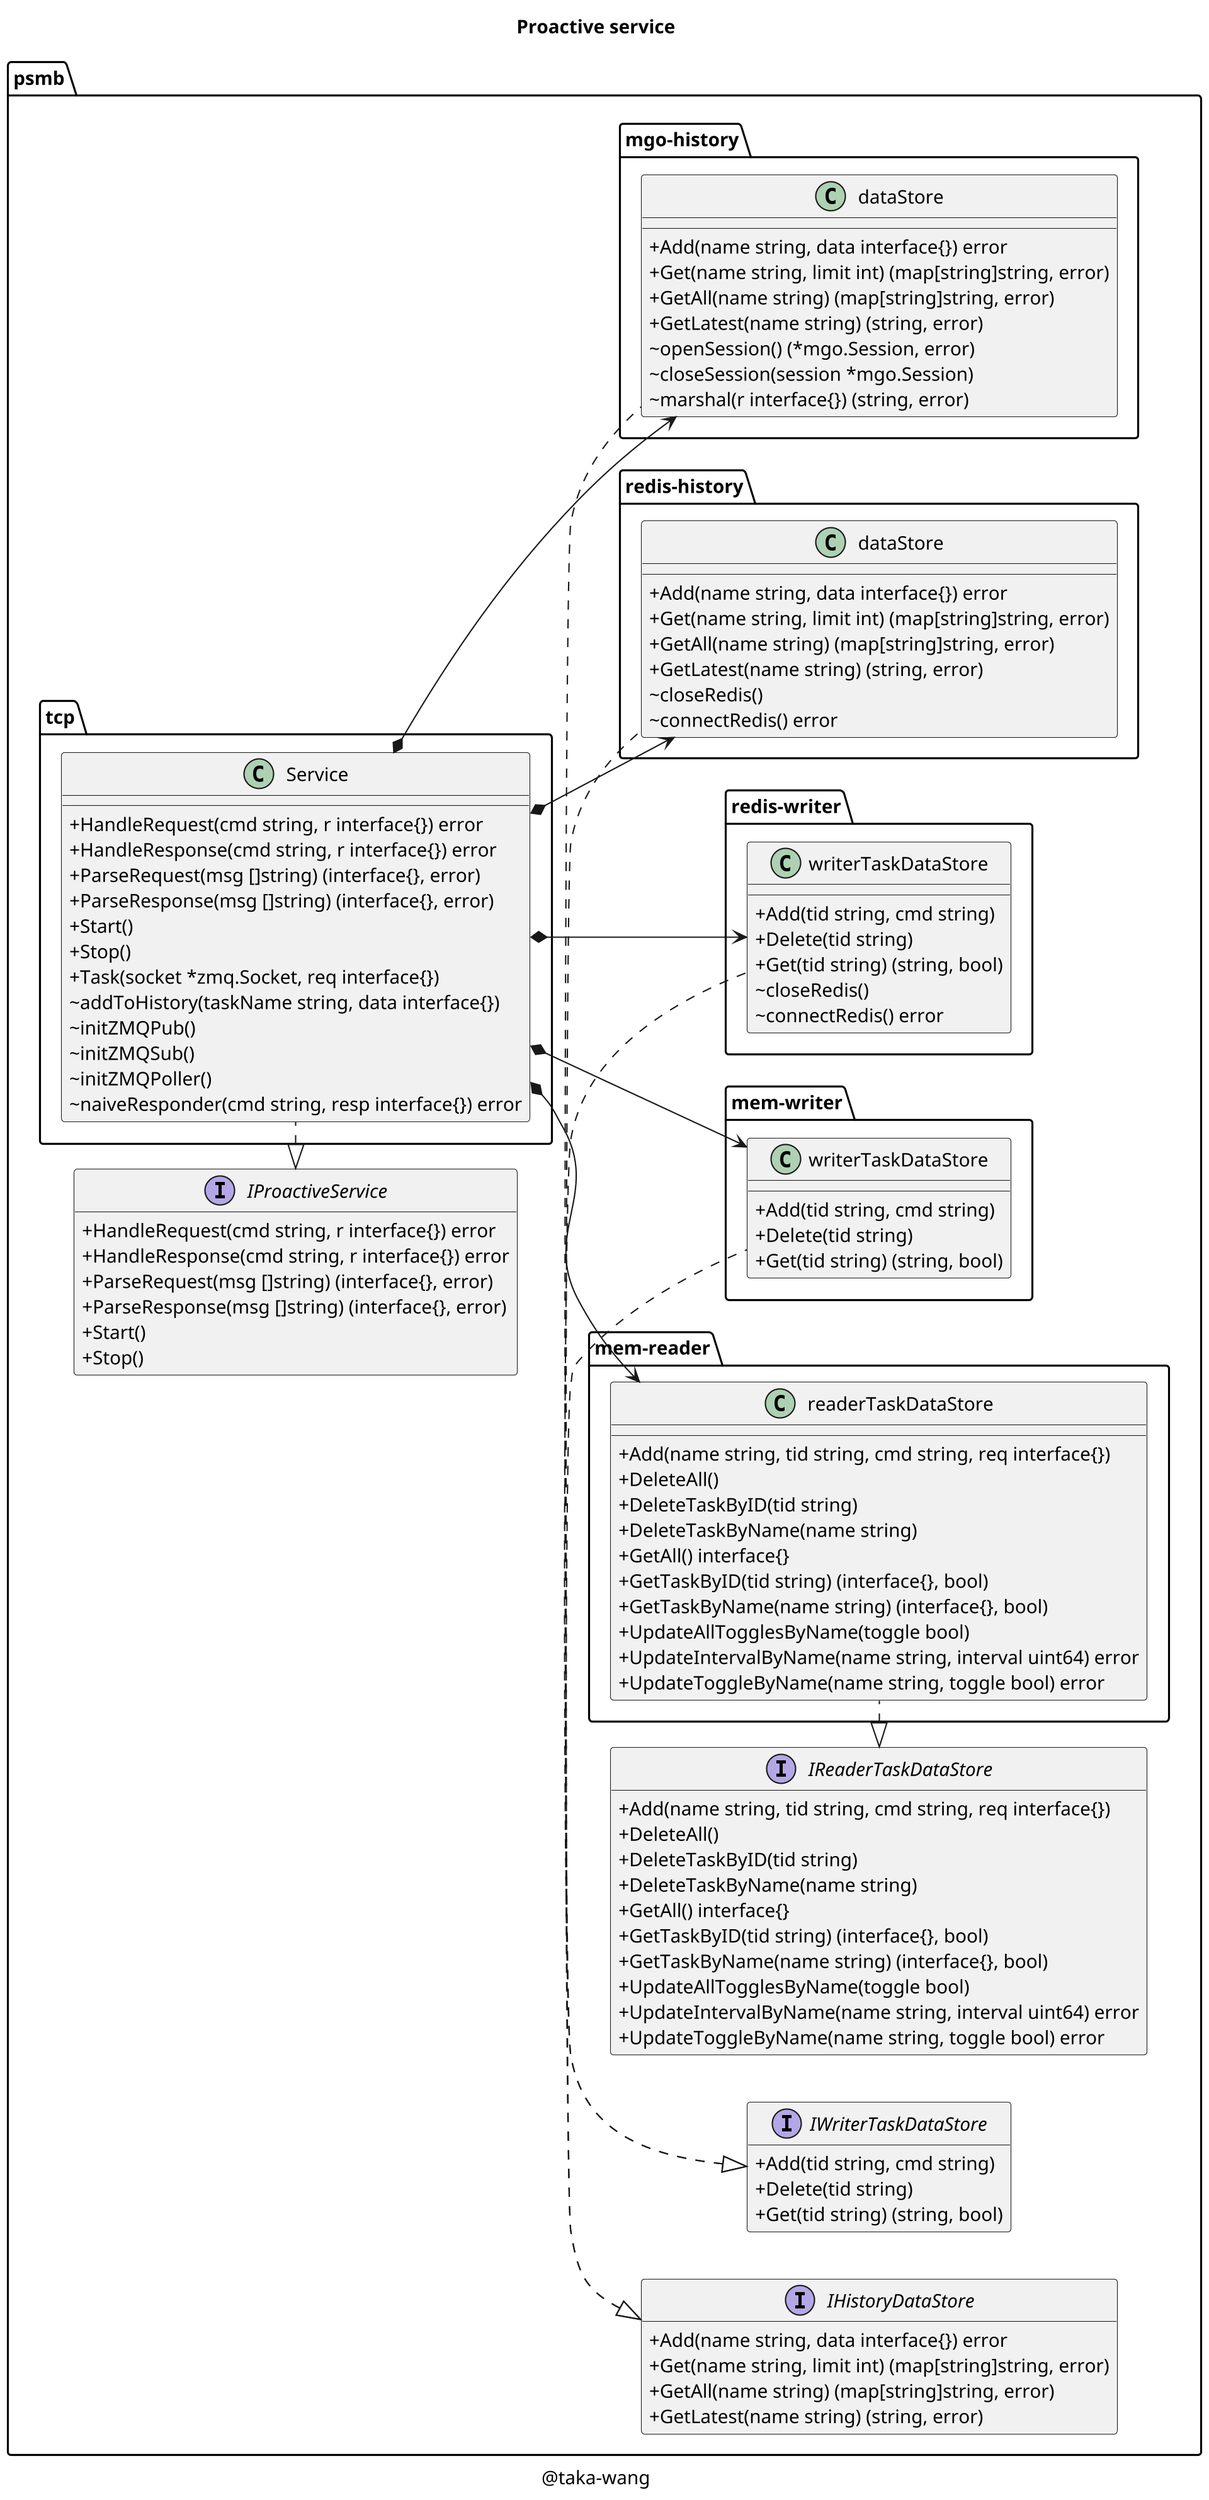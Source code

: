 @startuml

set namespaceSeparator /
scale 1920 width

title Proactive service

skinparam classAttributeIconSize 0

' implemented
"psmb/IReaderTaskDataStore" <|. "psmb/mem-reader/readerTaskDataStore"
"psmb/IWriterTaskDataStore" <|. "psmb/mem-writer/writerTaskDataStore"
"psmb/IWriterTaskDataStore" <|. "psmb/redis-writer/writerTaskDataStore"
"psmb/IHistoryDataStore" <|. "psmb/redis-history/dataStore"
"psmb/IHistoryDataStore" <|. "psmb/mgo-history/dataStore"
"psmb/IProactiveService" <|. "psmb/tcp/Service"

' composition
"psmb/tcp/Service"  *-->  "psmb/mem-writer/writerTaskDataStore"
"psmb/tcp/Service"  *-->  "psmb/redis-writer/writerTaskDataStore"
"psmb/tcp/Service"  *-->  "psmb/redis-history/dataStore"
"psmb/tcp/Service"  *-->  "psmb/mgo-history/dataStore"
"psmb/tcp/Service"  *-->  "psmb/mem-reader/readerTaskDataStore"

class psmb/redis-writer/writerTaskDataStore {
    +Add(tid string, cmd string)
    +Delete(tid string)
    +Get(tid string) (string, bool)
    ~closeRedis()
    ~connectRedis() error
}

class psmb/mem-writer/writerTaskDataStore {
    +Add(tid string, cmd string)
    +Delete(tid string)
    +Get(tid string) (string, bool)
}

class psmb/mem-reader/readerTaskDataStore {
    +Add(name string, tid string, cmd string, req interface{})
    +DeleteAll()
    +DeleteTaskByID(tid string)
    +DeleteTaskByName(name string)
    +GetAll() interface{}
    +GetTaskByID(tid string) (interface{}, bool)
    +GetTaskByName(name string) (interface{}, bool)
    +UpdateAllTogglesByName(toggle bool)
    +UpdateIntervalByName(name string, interval uint64) error
    +UpdateToggleByName(name string, toggle bool) error
}

class psmb/redis-history/dataStore {
    +Add(name string, data interface{}) error
    +Get(name string, limit int) (map[string]string, error)
    +GetAll(name string) (map[string]string, error)
    +GetLatest(name string) (string, error)
    ~closeRedis()
    ~connectRedis() error
}

class psmb/mgo-history/dataStore {
    +Add(name string, data interface{}) error
    +Get(name string, limit int) (map[string]string, error)
    +GetAll(name string) (map[string]string, error)
    +GetLatest(name string) (string, error)
    ~openSession() (*mgo.Session, error)
    ~closeSession(session *mgo.Session)
    ~marshal(r interface{}) (string, error)
}

class psmb/tcp/Service {
    +HandleRequest(cmd string, r interface{}) error
    +HandleResponse(cmd string, r interface{}) error
    +ParseRequest(msg []string) (interface{}, error)
    +ParseResponse(msg []string) (interface{}, error)
    +Start()
    +Stop()
    +Task(socket *zmq.Socket, req interface{})
    ~addToHistory(taskName string, data interface{})
    ~initZMQPub()
    ~initZMQSub()
    ~initZMQPoller()
    ~naiveResponder(cmd string, resp interface{}) error
}

interface psmb/IHistoryDataStore {
    +Add(name string, data interface{}) error
    +Get(name string, limit int) (map[string]string, error)
    +GetAll(name string) (map[string]string, error)
    +GetLatest(name string) (string, error)
}

interface psmb/IReaderTaskDataStore {
    +Add(name string, tid string, cmd string, req interface{})
    +DeleteAll()
    +DeleteTaskByID(tid string)
    +DeleteTaskByName(name string)
    +GetAll() interface{}
    +GetTaskByID(tid string) (interface{}, bool)
    +GetTaskByName(name string) (interface{}, bool)
    +UpdateAllTogglesByName(toggle bool)
    +UpdateIntervalByName(name string, interval uint64) error
    +UpdateToggleByName(name string, toggle bool) error
}

interface psmb/IWriterTaskDataStore {
    +Add(tid string, cmd string)
    +Delete(tid string)
    +Get(tid string) (string, bool)
}

interface psmb/IProactiveService {
    +HandleRequest(cmd string, r interface{}) error
    +HandleResponse(cmd string, r interface{}) error
    +ParseRequest(msg []string) (interface{}, error)
    +ParseResponse(msg []string) (interface{}, error)
    +Start()
    +Stop()
}

/'
note top of psmb/IProactiveService : Proactive service contracts
note top of psmb/IWriterTaskDataStore : Writer datastore contracts
note top of psmb/IReaderTaskDataStore : Reader datastore contracts
note top of psmb/IHistoryDataStore : Historian datastore contracts
'/

left to right direction

caption @taka-wang

hide interface fields

@enduml